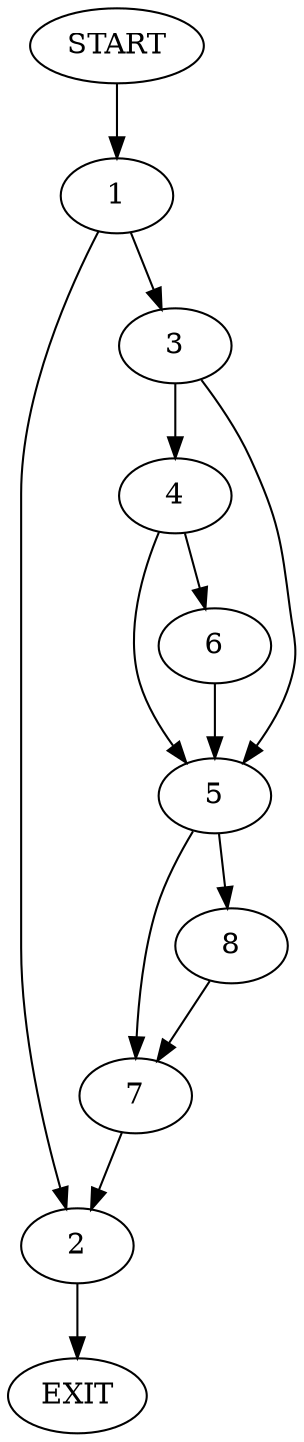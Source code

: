 digraph {
0 [label="START"]
9 [label="EXIT"]
0 -> 1
1 -> 2
1 -> 3
2 -> 9
3 -> 4
3 -> 5
4 -> 5
4 -> 6
5 -> 7
5 -> 8
6 -> 5
7 -> 2
8 -> 7
}
